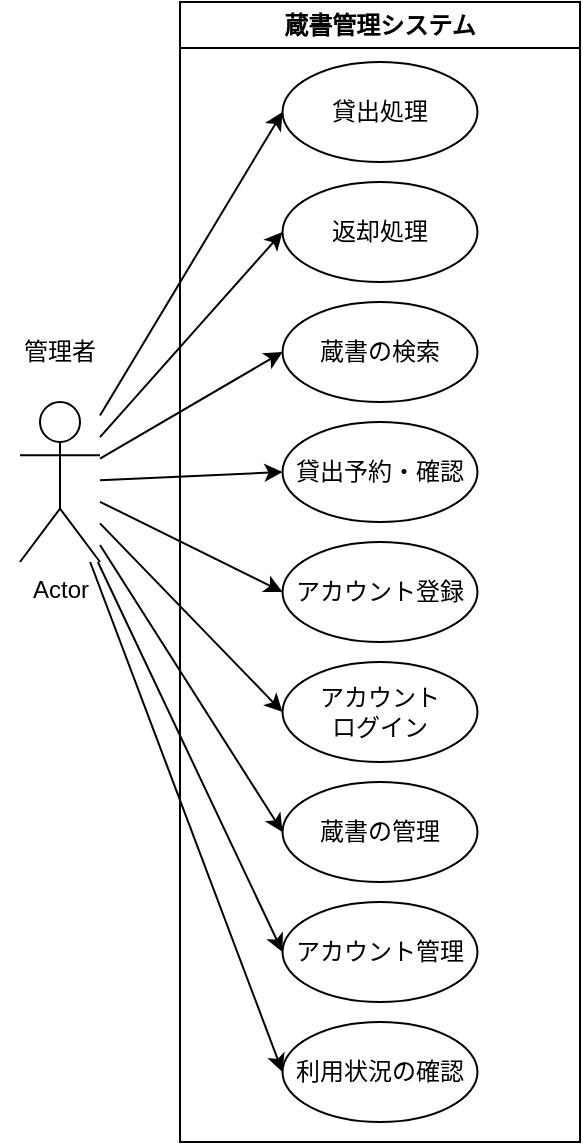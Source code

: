 <mxfile>
    <diagram id="li6KdhiK4yNscijMSAPU" name="Page-1">
        <mxGraphModel dx="746" dy="553" grid="1" gridSize="10" guides="1" tooltips="1" connect="1" arrows="1" fold="1" page="1" pageScale="1" pageWidth="850" pageHeight="1100" background="#ffffff" math="0" shadow="0">
            <root>
                <mxCell id="0"/>
                <mxCell id="1" parent="0"/>
                <mxCell id="19" style="edgeStyle=none;html=1;entryX=0;entryY=0.5;entryDx=0;entryDy=0;strokeColor=#000000;fontColor=#000000;" edge="1" parent="1" source="2" target="4">
                    <mxGeometry relative="1" as="geometry"/>
                </mxCell>
                <mxCell id="20" style="edgeStyle=none;html=1;entryX=0;entryY=0.5;entryDx=0;entryDy=0;strokeColor=#000000;fontColor=#000000;" edge="1" parent="1" source="2" target="5">
                    <mxGeometry relative="1" as="geometry"/>
                </mxCell>
                <mxCell id="21" style="edgeStyle=none;html=1;entryX=0;entryY=0.5;entryDx=0;entryDy=0;strokeColor=#000000;fontColor=#000000;" edge="1" parent="1" source="2" target="6">
                    <mxGeometry relative="1" as="geometry"/>
                </mxCell>
                <mxCell id="23" style="edgeStyle=none;html=1;entryX=0;entryY=0.5;entryDx=0;entryDy=0;strokeColor=#000000;fontColor=#000000;" edge="1" parent="1" source="2" target="7">
                    <mxGeometry relative="1" as="geometry"/>
                </mxCell>
                <mxCell id="24" style="edgeStyle=none;html=1;entryX=0;entryY=0.5;entryDx=0;entryDy=0;strokeColor=#000000;fontColor=#000000;" edge="1" parent="1" source="2" target="9">
                    <mxGeometry relative="1" as="geometry"/>
                </mxCell>
                <mxCell id="25" style="edgeStyle=none;html=1;entryX=0;entryY=0.5;entryDx=0;entryDy=0;strokeColor=#000000;fontColor=#000000;" edge="1" parent="1" source="2" target="10">
                    <mxGeometry relative="1" as="geometry"/>
                </mxCell>
                <mxCell id="30" style="edgeStyle=none;html=1;entryX=0;entryY=0.5;entryDx=0;entryDy=0;strokeColor=#000000;fontColor=#000000;" edge="1" parent="1" source="2" target="13">
                    <mxGeometry relative="1" as="geometry"/>
                </mxCell>
                <mxCell id="31" style="edgeStyle=none;html=1;entryX=0;entryY=0.5;entryDx=0;entryDy=0;strokeColor=#000000;fontColor=#000000;" edge="1" parent="1" source="2" target="14">
                    <mxGeometry relative="1" as="geometry"/>
                </mxCell>
                <mxCell id="33" style="edgeStyle=none;html=1;entryX=0;entryY=0.5;entryDx=0;entryDy=0;strokeColor=#000000;fontColor=#000000;" edge="1" parent="1" source="2" target="32">
                    <mxGeometry relative="1" as="geometry"/>
                </mxCell>
                <mxCell id="2" value="Actor" style="shape=umlActor;verticalLabelPosition=bottom;verticalAlign=top;html=1;outlineConnect=0;fillColor=none;strokeColor=#000000;" vertex="1" parent="1">
                    <mxGeometry x="120" y="250" width="40" height="80" as="geometry"/>
                </mxCell>
                <mxCell id="3" value="&lt;font color=&quot;#000000&quot;&gt;蔵書管理システム&lt;/font&gt;" style="swimlane;whiteSpace=wrap;html=1;strokeColor=#000000;fillColor=none;" vertex="1" parent="1">
                    <mxGeometry x="200" y="50" width="200" height="570" as="geometry"/>
                </mxCell>
                <mxCell id="4" value="貸出処理" style="ellipse;whiteSpace=wrap;html=1;strokeColor=#000000;fontColor=#000000;fillColor=none;" vertex="1" parent="3">
                    <mxGeometry x="51.25" y="30" width="97.5" height="50" as="geometry"/>
                </mxCell>
                <mxCell id="5" value="返却処理" style="ellipse;whiteSpace=wrap;html=1;strokeColor=#000000;fontColor=#000000;fillColor=none;" vertex="1" parent="3">
                    <mxGeometry x="51.25" y="90" width="97.5" height="50" as="geometry"/>
                </mxCell>
                <mxCell id="6" value="蔵書の検索" style="ellipse;whiteSpace=wrap;html=1;strokeColor=#000000;fontColor=#000000;fillColor=none;" vertex="1" parent="3">
                    <mxGeometry x="51.25" y="150" width="97.5" height="50" as="geometry"/>
                </mxCell>
                <mxCell id="7" value="貸出予約・確認" style="ellipse;whiteSpace=wrap;html=1;strokeColor=#000000;fontColor=#000000;fillColor=none;" vertex="1" parent="3">
                    <mxGeometry x="51.25" y="210" width="97.5" height="50" as="geometry"/>
                </mxCell>
                <mxCell id="9" value="アカウント登録" style="ellipse;whiteSpace=wrap;html=1;strokeColor=#000000;fontColor=#000000;fillColor=none;" vertex="1" parent="3">
                    <mxGeometry x="51.25" y="270" width="97.5" height="50" as="geometry"/>
                </mxCell>
                <mxCell id="10" value="アカウント&lt;br&gt;ログイン" style="ellipse;whiteSpace=wrap;html=1;strokeColor=#000000;fontColor=#000000;fillColor=none;" vertex="1" parent="3">
                    <mxGeometry x="51.25" y="330" width="97.5" height="50" as="geometry"/>
                </mxCell>
                <mxCell id="13" value="蔵書の管理" style="ellipse;whiteSpace=wrap;html=1;strokeColor=#000000;fontColor=#000000;fillColor=none;" vertex="1" parent="3">
                    <mxGeometry x="51.25" y="390" width="97.5" height="50" as="geometry"/>
                </mxCell>
                <mxCell id="14" value="アカウント管理" style="ellipse;whiteSpace=wrap;html=1;strokeColor=#000000;fontColor=#000000;fillColor=none;" vertex="1" parent="3">
                    <mxGeometry x="51.25" y="450" width="97.5" height="50" as="geometry"/>
                </mxCell>
                <mxCell id="32" value="利用状況の確認" style="ellipse;whiteSpace=wrap;html=1;strokeColor=#000000;fontColor=#000000;fillColor=none;" vertex="1" parent="3">
                    <mxGeometry x="51.25" y="510" width="97.5" height="50" as="geometry"/>
                </mxCell>
                <mxCell id="15" value="管理者" style="text;html=1;strokeColor=none;fillColor=none;align=center;verticalAlign=middle;whiteSpace=wrap;rounded=0;fontColor=#000000;" vertex="1" parent="1">
                    <mxGeometry x="110" y="210" width="60" height="30" as="geometry"/>
                </mxCell>
            </root>
        </mxGraphModel>
    </diagram>
</mxfile>